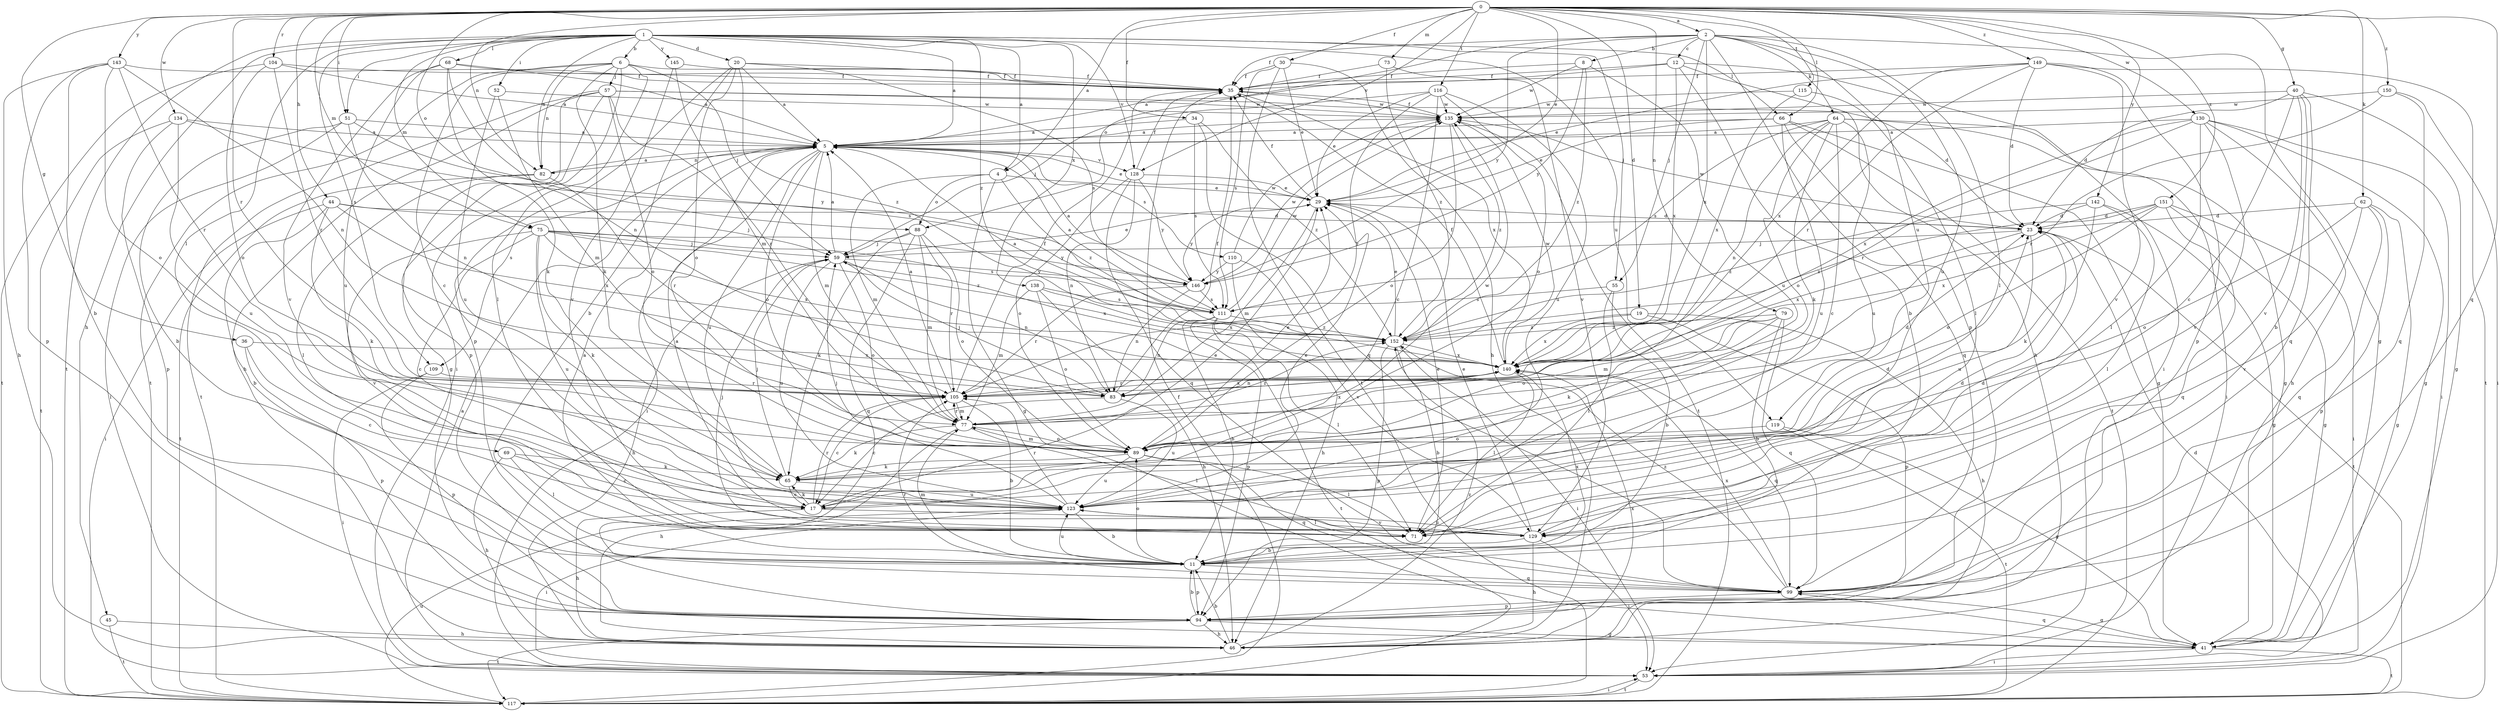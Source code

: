 strict digraph  {
0;
1;
2;
4;
5;
6;
8;
11;
12;
17;
19;
20;
23;
29;
30;
34;
35;
36;
40;
41;
44;
45;
46;
51;
52;
53;
55;
57;
59;
62;
64;
65;
66;
68;
69;
71;
73;
75;
77;
79;
82;
83;
88;
89;
94;
99;
104;
105;
109;
110;
111;
115;
116;
117;
119;
123;
128;
129;
130;
134;
135;
138;
140;
142;
143;
145;
146;
149;
150;
151;
152;
0 -> 2  [label=a];
0 -> 4  [label=a];
0 -> 19  [label=d];
0 -> 29  [label=e];
0 -> 30  [label=f];
0 -> 34  [label=f];
0 -> 36  [label=g];
0 -> 40  [label=g];
0 -> 44  [label=h];
0 -> 51  [label=i];
0 -> 62  [label=k];
0 -> 66  [label=l];
0 -> 73  [label=m];
0 -> 75  [label=m];
0 -> 79  [label=n];
0 -> 82  [label=n];
0 -> 88  [label=o];
0 -> 99  [label=q];
0 -> 104  [label=r];
0 -> 105  [label=r];
0 -> 115  [label=t];
0 -> 116  [label=t];
0 -> 128  [label=v];
0 -> 130  [label=w];
0 -> 134  [label=w];
0 -> 142  [label=y];
0 -> 143  [label=y];
0 -> 149  [label=z];
0 -> 150  [label=z];
0 -> 151  [label=z];
1 -> 4  [label=a];
1 -> 5  [label=a];
1 -> 6  [label=b];
1 -> 20  [label=d];
1 -> 45  [label=h];
1 -> 51  [label=i];
1 -> 52  [label=i];
1 -> 55  [label=j];
1 -> 66  [label=l];
1 -> 68  [label=l];
1 -> 69  [label=l];
1 -> 75  [label=m];
1 -> 82  [label=n];
1 -> 109  [label=s];
1 -> 117  [label=t];
1 -> 119  [label=u];
1 -> 128  [label=v];
1 -> 138  [label=x];
1 -> 145  [label=y];
1 -> 152  [label=z];
2 -> 8  [label=b];
2 -> 12  [label=c];
2 -> 35  [label=f];
2 -> 41  [label=g];
2 -> 55  [label=j];
2 -> 64  [label=k];
2 -> 71  [label=l];
2 -> 88  [label=o];
2 -> 94  [label=p];
2 -> 119  [label=u];
2 -> 123  [label=u];
2 -> 140  [label=x];
2 -> 146  [label=y];
4 -> 29  [label=e];
4 -> 41  [label=g];
4 -> 77  [label=m];
4 -> 88  [label=o];
4 -> 152  [label=z];
5 -> 29  [label=e];
5 -> 53  [label=i];
5 -> 77  [label=m];
5 -> 82  [label=n];
5 -> 89  [label=o];
5 -> 109  [label=s];
5 -> 110  [label=s];
5 -> 123  [label=u];
5 -> 128  [label=v];
6 -> 17  [label=c];
6 -> 35  [label=f];
6 -> 53  [label=i];
6 -> 57  [label=j];
6 -> 59  [label=j];
6 -> 65  [label=k];
6 -> 71  [label=l];
6 -> 82  [label=n];
6 -> 117  [label=t];
8 -> 35  [label=f];
8 -> 123  [label=u];
8 -> 135  [label=w];
8 -> 146  [label=y];
8 -> 152  [label=z];
11 -> 5  [label=a];
11 -> 77  [label=m];
11 -> 89  [label=o];
11 -> 94  [label=p];
11 -> 99  [label=q];
11 -> 123  [label=u];
11 -> 140  [label=x];
12 -> 5  [label=a];
12 -> 11  [label=b];
12 -> 35  [label=f];
12 -> 46  [label=h];
12 -> 53  [label=i];
12 -> 140  [label=x];
17 -> 23  [label=d];
17 -> 29  [label=e];
17 -> 46  [label=h];
17 -> 65  [label=k];
17 -> 71  [label=l];
17 -> 105  [label=r];
19 -> 46  [label=h];
19 -> 94  [label=p];
19 -> 140  [label=x];
19 -> 152  [label=z];
20 -> 5  [label=a];
20 -> 11  [label=b];
20 -> 35  [label=f];
20 -> 89  [label=o];
20 -> 94  [label=p];
20 -> 111  [label=s];
20 -> 152  [label=z];
23 -> 59  [label=j];
23 -> 117  [label=t];
23 -> 123  [label=u];
23 -> 135  [label=w];
23 -> 140  [label=x];
29 -> 23  [label=d];
29 -> 35  [label=f];
29 -> 77  [label=m];
29 -> 146  [label=y];
30 -> 29  [label=e];
30 -> 35  [label=f];
30 -> 46  [label=h];
30 -> 111  [label=s];
30 -> 117  [label=t];
34 -> 5  [label=a];
34 -> 99  [label=q];
34 -> 111  [label=s];
34 -> 152  [label=z];
35 -> 135  [label=w];
35 -> 140  [label=x];
36 -> 17  [label=c];
36 -> 94  [label=p];
36 -> 140  [label=x];
40 -> 11  [label=b];
40 -> 17  [label=c];
40 -> 23  [label=d];
40 -> 41  [label=g];
40 -> 99  [label=q];
40 -> 129  [label=v];
40 -> 135  [label=w];
41 -> 53  [label=i];
41 -> 99  [label=q];
41 -> 117  [label=t];
44 -> 11  [label=b];
44 -> 23  [label=d];
44 -> 53  [label=i];
44 -> 59  [label=j];
44 -> 65  [label=k];
44 -> 140  [label=x];
45 -> 46  [label=h];
45 -> 117  [label=t];
46 -> 11  [label=b];
46 -> 140  [label=x];
46 -> 152  [label=z];
51 -> 5  [label=a];
51 -> 11  [label=b];
51 -> 53  [label=i];
51 -> 83  [label=n];
51 -> 111  [label=s];
52 -> 77  [label=m];
52 -> 123  [label=u];
52 -> 135  [label=w];
53 -> 5  [label=a];
53 -> 23  [label=d];
53 -> 117  [label=t];
55 -> 11  [label=b];
55 -> 71  [label=l];
55 -> 111  [label=s];
57 -> 23  [label=d];
57 -> 41  [label=g];
57 -> 46  [label=h];
57 -> 89  [label=o];
57 -> 94  [label=p];
57 -> 105  [label=r];
57 -> 117  [label=t];
57 -> 135  [label=w];
59 -> 5  [label=a];
59 -> 29  [label=e];
59 -> 46  [label=h];
59 -> 83  [label=n];
59 -> 89  [label=o];
59 -> 123  [label=u];
59 -> 140  [label=x];
59 -> 146  [label=y];
62 -> 23  [label=d];
62 -> 41  [label=g];
62 -> 89  [label=o];
62 -> 94  [label=p];
62 -> 99  [label=q];
62 -> 129  [label=v];
64 -> 5  [label=a];
64 -> 17  [label=c];
64 -> 41  [label=g];
64 -> 53  [label=i];
64 -> 65  [label=k];
64 -> 83  [label=n];
64 -> 89  [label=o];
64 -> 111  [label=s];
64 -> 123  [label=u];
65 -> 17  [label=c];
65 -> 59  [label=j];
65 -> 123  [label=u];
66 -> 5  [label=a];
66 -> 29  [label=e];
66 -> 41  [label=g];
66 -> 99  [label=q];
66 -> 117  [label=t];
66 -> 123  [label=u];
68 -> 5  [label=a];
68 -> 35  [label=f];
68 -> 65  [label=k];
68 -> 83  [label=n];
68 -> 123  [label=u];
68 -> 129  [label=v];
69 -> 17  [label=c];
69 -> 46  [label=h];
69 -> 65  [label=k];
69 -> 71  [label=l];
71 -> 23  [label=d];
71 -> 29  [label=e];
71 -> 59  [label=j];
73 -> 35  [label=f];
73 -> 129  [label=v];
73 -> 152  [label=z];
75 -> 17  [label=c];
75 -> 59  [label=j];
75 -> 65  [label=k];
75 -> 111  [label=s];
75 -> 123  [label=u];
75 -> 129  [label=v];
75 -> 140  [label=x];
75 -> 146  [label=y];
75 -> 152  [label=z];
77 -> 23  [label=d];
77 -> 46  [label=h];
77 -> 65  [label=k];
77 -> 71  [label=l];
77 -> 89  [label=o];
77 -> 105  [label=r];
77 -> 140  [label=x];
77 -> 152  [label=z];
79 -> 11  [label=b];
79 -> 65  [label=k];
79 -> 77  [label=m];
79 -> 89  [label=o];
79 -> 99  [label=q];
79 -> 152  [label=z];
82 -> 5  [label=a];
82 -> 71  [label=l];
82 -> 105  [label=r];
82 -> 117  [label=t];
83 -> 17  [label=c];
83 -> 35  [label=f];
83 -> 59  [label=j];
83 -> 123  [label=u];
83 -> 140  [label=x];
88 -> 59  [label=j];
88 -> 65  [label=k];
88 -> 77  [label=m];
88 -> 89  [label=o];
88 -> 99  [label=q];
88 -> 105  [label=r];
89 -> 29  [label=e];
89 -> 65  [label=k];
89 -> 71  [label=l];
89 -> 77  [label=m];
89 -> 99  [label=q];
89 -> 123  [label=u];
89 -> 135  [label=w];
94 -> 11  [label=b];
94 -> 41  [label=g];
94 -> 46  [label=h];
94 -> 117  [label=t];
99 -> 41  [label=g];
99 -> 94  [label=p];
99 -> 105  [label=r];
99 -> 140  [label=x];
99 -> 152  [label=z];
104 -> 5  [label=a];
104 -> 35  [label=f];
104 -> 89  [label=o];
104 -> 105  [label=r];
104 -> 117  [label=t];
105 -> 5  [label=a];
105 -> 11  [label=b];
105 -> 17  [label=c];
105 -> 35  [label=f];
105 -> 77  [label=m];
109 -> 53  [label=i];
109 -> 94  [label=p];
109 -> 105  [label=r];
110 -> 46  [label=h];
110 -> 129  [label=v];
110 -> 135  [label=w];
110 -> 146  [label=y];
111 -> 5  [label=a];
111 -> 11  [label=b];
111 -> 71  [label=l];
111 -> 83  [label=n];
111 -> 94  [label=p];
111 -> 117  [label=t];
111 -> 135  [label=w];
111 -> 152  [label=z];
115 -> 71  [label=l];
115 -> 135  [label=w];
115 -> 140  [label=x];
116 -> 17  [label=c];
116 -> 29  [label=e];
116 -> 59  [label=j];
116 -> 89  [label=o];
116 -> 105  [label=r];
116 -> 123  [label=u];
116 -> 135  [label=w];
117 -> 35  [label=f];
117 -> 53  [label=i];
117 -> 123  [label=u];
119 -> 41  [label=g];
119 -> 89  [label=o];
119 -> 117  [label=t];
123 -> 11  [label=b];
123 -> 29  [label=e];
123 -> 53  [label=i];
123 -> 59  [label=j];
123 -> 105  [label=r];
123 -> 129  [label=v];
128 -> 29  [label=e];
128 -> 35  [label=f];
128 -> 83  [label=n];
128 -> 89  [label=o];
128 -> 99  [label=q];
128 -> 146  [label=y];
129 -> 5  [label=a];
129 -> 11  [label=b];
129 -> 23  [label=d];
129 -> 29  [label=e];
129 -> 46  [label=h];
129 -> 53  [label=i];
129 -> 123  [label=u];
130 -> 5  [label=a];
130 -> 41  [label=g];
130 -> 46  [label=h];
130 -> 53  [label=i];
130 -> 71  [label=l];
130 -> 105  [label=r];
130 -> 129  [label=v];
130 -> 140  [label=x];
134 -> 5  [label=a];
134 -> 94  [label=p];
134 -> 117  [label=t];
134 -> 123  [label=u];
134 -> 146  [label=y];
135 -> 5  [label=a];
135 -> 35  [label=f];
135 -> 89  [label=o];
135 -> 117  [label=t];
135 -> 152  [label=z];
138 -> 46  [label=h];
138 -> 77  [label=m];
138 -> 89  [label=o];
138 -> 111  [label=s];
138 -> 140  [label=x];
140 -> 35  [label=f];
140 -> 71  [label=l];
140 -> 83  [label=n];
140 -> 99  [label=q];
140 -> 105  [label=r];
140 -> 135  [label=w];
142 -> 23  [label=d];
142 -> 41  [label=g];
142 -> 65  [label=k];
142 -> 71  [label=l];
142 -> 152  [label=z];
143 -> 11  [label=b];
143 -> 35  [label=f];
143 -> 46  [label=h];
143 -> 83  [label=n];
143 -> 89  [label=o];
143 -> 94  [label=p];
143 -> 105  [label=r];
145 -> 35  [label=f];
145 -> 77  [label=m];
145 -> 129  [label=v];
146 -> 5  [label=a];
146 -> 83  [label=n];
146 -> 105  [label=r];
146 -> 111  [label=s];
146 -> 135  [label=w];
149 -> 23  [label=d];
149 -> 29  [label=e];
149 -> 35  [label=f];
149 -> 94  [label=p];
149 -> 105  [label=r];
149 -> 117  [label=t];
149 -> 129  [label=v];
149 -> 140  [label=x];
150 -> 53  [label=i];
150 -> 99  [label=q];
150 -> 105  [label=r];
150 -> 135  [label=w];
151 -> 23  [label=d];
151 -> 41  [label=g];
151 -> 53  [label=i];
151 -> 89  [label=o];
151 -> 99  [label=q];
151 -> 140  [label=x];
151 -> 152  [label=z];
152 -> 5  [label=a];
152 -> 11  [label=b];
152 -> 29  [label=e];
152 -> 53  [label=i];
152 -> 94  [label=p];
152 -> 140  [label=x];
}
